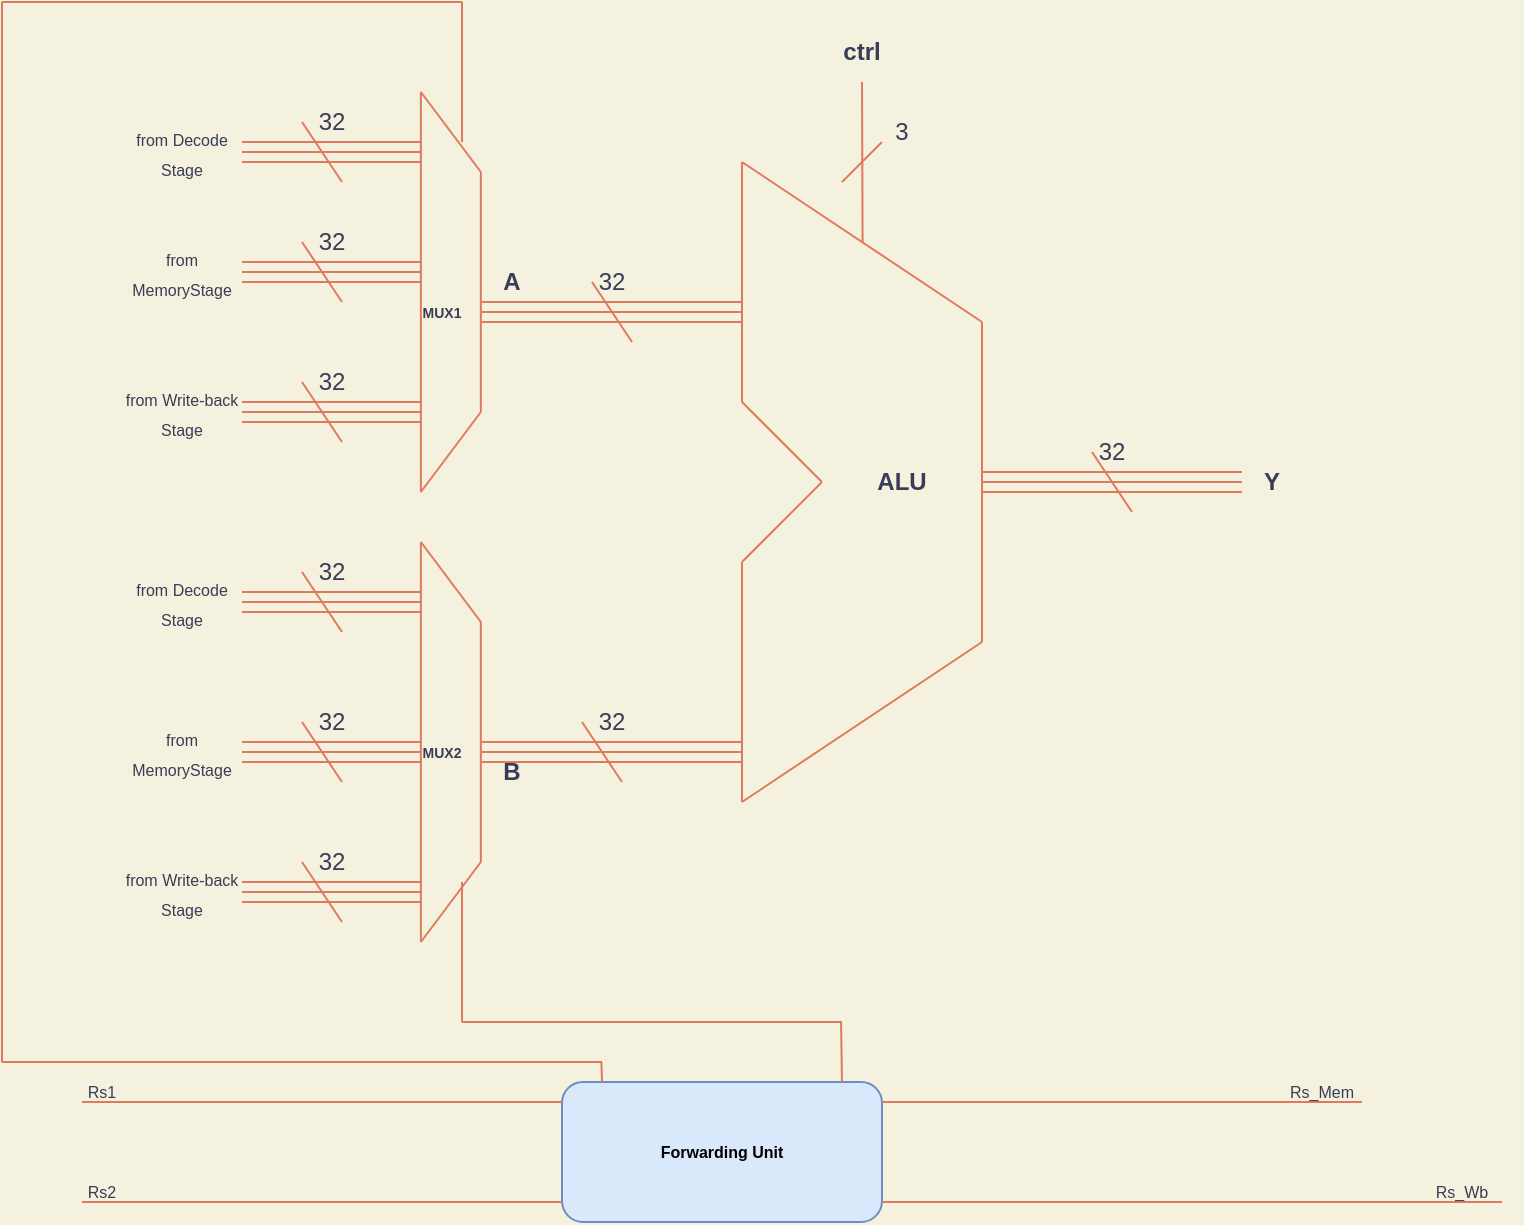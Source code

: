 <mxfile version="16.5.1" type="device"><diagram id="z3VlABJN6ZtgHI_MOQ4f" name="Pagina-1"><mxGraphModel dx="1102" dy="865" grid="1" gridSize="10" guides="1" tooltips="1" connect="1" arrows="1" fold="1" page="1" pageScale="1" pageWidth="827" pageHeight="1169" background="#F4F1DE" math="0" shadow="0"><root><mxCell id="0"/><mxCell id="1" parent="0"/><mxCell id="hh1Qy0hsFW2lvtmtNQhS-1" value="" style="endArrow=none;html=1;rounded=0;strokeColor=#E07A5F;fontColor=#393C56;labelBackgroundColor=#F4F1DE;" edge="1" parent="1"><mxGeometry width="50" height="50" relative="1" as="geometry"><mxPoint x="410" y="270" as="sourcePoint"/><mxPoint x="410" y="390" as="targetPoint"/></mxGeometry></mxCell><mxCell id="hh1Qy0hsFW2lvtmtNQhS-2" value="" style="endArrow=none;html=1;rounded=0;strokeColor=#E07A5F;fontColor=#393C56;labelBackgroundColor=#F4F1DE;" edge="1" parent="1"><mxGeometry width="50" height="50" relative="1" as="geometry"><mxPoint x="410" y="390" as="sourcePoint"/><mxPoint x="450" y="430" as="targetPoint"/></mxGeometry></mxCell><mxCell id="hh1Qy0hsFW2lvtmtNQhS-3" value="" style="endArrow=none;html=1;rounded=0;strokeColor=#E07A5F;fontColor=#393C56;labelBackgroundColor=#F4F1DE;" edge="1" parent="1"><mxGeometry width="50" height="50" relative="1" as="geometry"><mxPoint x="450" y="430" as="sourcePoint"/><mxPoint x="410" y="470" as="targetPoint"/></mxGeometry></mxCell><mxCell id="hh1Qy0hsFW2lvtmtNQhS-4" value="" style="endArrow=none;html=1;rounded=0;strokeColor=#E07A5F;fontColor=#393C56;labelBackgroundColor=#F4F1DE;" edge="1" parent="1"><mxGeometry width="50" height="50" relative="1" as="geometry"><mxPoint x="410" y="270" as="sourcePoint"/><mxPoint x="530" y="350" as="targetPoint"/></mxGeometry></mxCell><mxCell id="hh1Qy0hsFW2lvtmtNQhS-5" value="" style="endArrow=none;html=1;rounded=0;strokeColor=#E07A5F;fontColor=#393C56;labelBackgroundColor=#F4F1DE;" edge="1" parent="1"><mxGeometry width="50" height="50" relative="1" as="geometry"><mxPoint x="410" y="470" as="sourcePoint"/><mxPoint x="410" y="590" as="targetPoint"/></mxGeometry></mxCell><mxCell id="hh1Qy0hsFW2lvtmtNQhS-6" value="" style="endArrow=none;html=1;rounded=0;strokeColor=#E07A5F;fontColor=#393C56;labelBackgroundColor=#F4F1DE;" edge="1" parent="1"><mxGeometry width="50" height="50" relative="1" as="geometry"><mxPoint x="530" y="350" as="sourcePoint"/><mxPoint x="530" y="510" as="targetPoint"/></mxGeometry></mxCell><mxCell id="hh1Qy0hsFW2lvtmtNQhS-7" value="" style="endArrow=none;html=1;rounded=0;strokeColor=#E07A5F;fontColor=#393C56;labelBackgroundColor=#F4F1DE;" edge="1" parent="1"><mxGeometry width="50" height="50" relative="1" as="geometry"><mxPoint x="410" y="590" as="sourcePoint"/><mxPoint x="530" y="510" as="targetPoint"/></mxGeometry></mxCell><mxCell id="hh1Qy0hsFW2lvtmtNQhS-8" value="&lt;b&gt;ALU&lt;/b&gt;" style="text;html=1;strokeColor=none;fillColor=none;align=center;verticalAlign=middle;whiteSpace=wrap;rounded=0;fontColor=#393C56;direction=east;" vertex="1" parent="1"><mxGeometry x="460" y="415" width="60" height="30" as="geometry"/></mxCell><mxCell id="hh1Qy0hsFW2lvtmtNQhS-9" value="" style="verticalLabelPosition=bottom;shadow=0;dashed=0;align=center;html=1;verticalAlign=top;shape=mxgraph.electrical.transmission.3_line_bus;direction=west;fillColor=#F2CC8F;strokeColor=#E07A5F;fontColor=#393C56;" vertex="1" parent="1"><mxGeometry x="280" y="340" width="130" height="10" as="geometry"/></mxCell><mxCell id="hh1Qy0hsFW2lvtmtNQhS-10" value="" style="verticalLabelPosition=bottom;shadow=0;dashed=0;align=center;html=1;verticalAlign=top;shape=mxgraph.electrical.transmission.bus_width;pointerEvents=1;fillColor=#F2CC8F;strokeColor=#E07A5F;fontColor=#393C56;direction=south;" vertex="1" parent="1"><mxGeometry x="335" y="330" width="20" height="30" as="geometry"/></mxCell><mxCell id="hh1Qy0hsFW2lvtmtNQhS-17" value="32" style="text;html=1;strokeColor=none;fillColor=none;align=center;verticalAlign=middle;whiteSpace=wrap;rounded=0;fontColor=#393C56;direction=south;" vertex="1" parent="1"><mxGeometry x="330" y="300" width="30" height="60" as="geometry"/></mxCell><mxCell id="hh1Qy0hsFW2lvtmtNQhS-25" value="" style="endArrow=none;html=1;rounded=0;strokeColor=#E07A5F;fontColor=#393C56;labelBackgroundColor=#F4F1DE;" edge="1" parent="1"><mxGeometry width="50" height="50" relative="1" as="geometry"><mxPoint x="470.29" y="310" as="sourcePoint"/><mxPoint x="470" y="230" as="targetPoint"/><Array as="points"/></mxGeometry></mxCell><mxCell id="hh1Qy0hsFW2lvtmtNQhS-26" value="3" style="text;html=1;strokeColor=none;fillColor=none;align=center;verticalAlign=middle;whiteSpace=wrap;rounded=0;fontColor=#393C56;direction=east;" vertex="1" parent="1"><mxGeometry x="460" y="240" width="60" height="30" as="geometry"/></mxCell><mxCell id="hh1Qy0hsFW2lvtmtNQhS-28" value="" style="endArrow=none;html=1;rounded=0;strokeColor=#E07A5F;fontColor=#393C56;labelBackgroundColor=#F4F1DE;" edge="1" parent="1"><mxGeometry width="50" height="50" relative="1" as="geometry"><mxPoint x="460" y="280" as="sourcePoint"/><mxPoint x="480" y="260" as="targetPoint"/></mxGeometry></mxCell><mxCell id="hh1Qy0hsFW2lvtmtNQhS-29" value="&lt;b&gt;A&lt;/b&gt;" style="text;html=1;strokeColor=none;fillColor=none;align=center;verticalAlign=middle;whiteSpace=wrap;rounded=0;fontColor=#393C56;direction=south;" vertex="1" parent="1"><mxGeometry x="280" y="300" width="30" height="60" as="geometry"/></mxCell><mxCell id="hh1Qy0hsFW2lvtmtNQhS-32" value="&lt;b&gt;ctrl&lt;/b&gt;" style="text;html=1;strokeColor=none;fillColor=none;align=center;verticalAlign=middle;whiteSpace=wrap;rounded=0;fontColor=#393C56;direction=east;" vertex="1" parent="1"><mxGeometry x="440" y="200" width="60" height="30" as="geometry"/></mxCell><mxCell id="hh1Qy0hsFW2lvtmtNQhS-36" value="" style="verticalLabelPosition=bottom;shadow=0;dashed=0;align=center;html=1;verticalAlign=top;shape=mxgraph.electrical.transmission.3_line_bus;direction=west;fillColor=#F2CC8F;strokeColor=#E07A5F;fontColor=#393C56;" vertex="1" parent="1"><mxGeometry x="280" y="560" width="130" height="10" as="geometry"/></mxCell><mxCell id="hh1Qy0hsFW2lvtmtNQhS-37" value="" style="verticalLabelPosition=bottom;shadow=0;dashed=0;align=center;html=1;verticalAlign=top;shape=mxgraph.electrical.transmission.bus_width;pointerEvents=1;fillColor=#F2CC8F;strokeColor=#E07A5F;fontColor=#393C56;direction=south;" vertex="1" parent="1"><mxGeometry x="330" y="550" width="20" height="30" as="geometry"/></mxCell><mxCell id="hh1Qy0hsFW2lvtmtNQhS-38" value="32" style="text;html=1;strokeColor=none;fillColor=none;align=center;verticalAlign=middle;whiteSpace=wrap;rounded=0;fontColor=#393C56;direction=south;" vertex="1" parent="1"><mxGeometry x="330" y="520" width="30" height="60" as="geometry"/></mxCell><mxCell id="hh1Qy0hsFW2lvtmtNQhS-39" value="&lt;b&gt;B&lt;/b&gt;" style="text;html=1;strokeColor=none;fillColor=none;align=center;verticalAlign=middle;whiteSpace=wrap;rounded=0;fontColor=#393C56;direction=south;" vertex="1" parent="1"><mxGeometry x="280" y="545" width="30" height="60" as="geometry"/></mxCell><mxCell id="hh1Qy0hsFW2lvtmtNQhS-40" value="" style="verticalLabelPosition=bottom;shadow=0;dashed=0;align=center;html=1;verticalAlign=top;shape=mxgraph.electrical.transmission.3_line_bus;direction=west;fillColor=#F2CC8F;strokeColor=#E07A5F;fontColor=#393C56;" vertex="1" parent="1"><mxGeometry x="530" y="425" width="130" height="10" as="geometry"/></mxCell><mxCell id="hh1Qy0hsFW2lvtmtNQhS-41" value="" style="verticalLabelPosition=bottom;shadow=0;dashed=0;align=center;html=1;verticalAlign=top;shape=mxgraph.electrical.transmission.bus_width;pointerEvents=1;fillColor=#F2CC8F;strokeColor=#E07A5F;fontColor=#393C56;direction=south;" vertex="1" parent="1"><mxGeometry x="585" y="415" width="20" height="30" as="geometry"/></mxCell><mxCell id="hh1Qy0hsFW2lvtmtNQhS-42" value="32" style="text;html=1;strokeColor=none;fillColor=none;align=center;verticalAlign=middle;whiteSpace=wrap;rounded=0;fontColor=#393C56;direction=south;" vertex="1" parent="1"><mxGeometry x="580" y="385" width="30" height="60" as="geometry"/></mxCell><mxCell id="hh1Qy0hsFW2lvtmtNQhS-43" value="&lt;b&gt;Y&lt;/b&gt;" style="text;html=1;strokeColor=none;fillColor=none;align=center;verticalAlign=middle;whiteSpace=wrap;rounded=0;fontColor=#393C56;direction=south;" vertex="1" parent="1"><mxGeometry x="660" y="400" width="30" height="60" as="geometry"/></mxCell><mxCell id="hh1Qy0hsFW2lvtmtNQhS-46" value="" style="endArrow=none;html=1;rounded=0;strokeColor=#E07A5F;fontColor=#393C56;labelBackgroundColor=#F4F1DE;" edge="1" parent="1"><mxGeometry width="50" height="50" relative="1" as="geometry"><mxPoint x="279.43" y="275" as="sourcePoint"/><mxPoint x="279.43" y="395" as="targetPoint"/></mxGeometry></mxCell><mxCell id="hh1Qy0hsFW2lvtmtNQhS-47" value="" style="endArrow=none;html=1;rounded=0;strokeColor=#E07A5F;fontColor=#393C56;labelBackgroundColor=#F4F1DE;" edge="1" parent="1"><mxGeometry width="50" height="50" relative="1" as="geometry"><mxPoint x="249.43" y="435" as="sourcePoint"/><mxPoint x="279.43" y="395" as="targetPoint"/></mxGeometry></mxCell><mxCell id="hh1Qy0hsFW2lvtmtNQhS-48" value="" style="endArrow=none;html=1;rounded=0;strokeColor=#E07A5F;fontColor=#393C56;labelBackgroundColor=#F4F1DE;" edge="1" parent="1"><mxGeometry width="50" height="50" relative="1" as="geometry"><mxPoint x="249.43" y="235" as="sourcePoint"/><mxPoint x="279.43" y="275" as="targetPoint"/></mxGeometry></mxCell><mxCell id="hh1Qy0hsFW2lvtmtNQhS-49" value="" style="endArrow=none;html=1;rounded=0;strokeColor=#E07A5F;fontColor=#393C56;labelBackgroundColor=#F4F1DE;" edge="1" parent="1"><mxGeometry width="50" height="50" relative="1" as="geometry"><mxPoint x="249.43" y="435" as="sourcePoint"/><mxPoint x="249.43" y="235" as="targetPoint"/></mxGeometry></mxCell><mxCell id="hh1Qy0hsFW2lvtmtNQhS-50" value="" style="endArrow=none;html=1;rounded=0;strokeColor=#E07A5F;fontColor=#393C56;labelBackgroundColor=#F4F1DE;" edge="1" parent="1"><mxGeometry width="50" height="50" relative="1" as="geometry"><mxPoint x="279.43" y="500" as="sourcePoint"/><mxPoint x="279.43" y="620" as="targetPoint"/></mxGeometry></mxCell><mxCell id="hh1Qy0hsFW2lvtmtNQhS-51" value="" style="endArrow=none;html=1;rounded=0;strokeColor=#E07A5F;fontColor=#393C56;labelBackgroundColor=#F4F1DE;" edge="1" parent="1"><mxGeometry width="50" height="50" relative="1" as="geometry"><mxPoint x="249.43" y="660" as="sourcePoint"/><mxPoint x="279.43" y="620" as="targetPoint"/></mxGeometry></mxCell><mxCell id="hh1Qy0hsFW2lvtmtNQhS-52" value="" style="endArrow=none;html=1;rounded=0;strokeColor=#E07A5F;fontColor=#393C56;labelBackgroundColor=#F4F1DE;" edge="1" parent="1"><mxGeometry width="50" height="50" relative="1" as="geometry"><mxPoint x="249.43" y="460" as="sourcePoint"/><mxPoint x="279.43" y="500" as="targetPoint"/></mxGeometry></mxCell><mxCell id="hh1Qy0hsFW2lvtmtNQhS-53" value="" style="endArrow=none;html=1;rounded=0;strokeColor=#E07A5F;fontColor=#393C56;labelBackgroundColor=#F4F1DE;" edge="1" parent="1"><mxGeometry width="50" height="50" relative="1" as="geometry"><mxPoint x="249.43" y="660" as="sourcePoint"/><mxPoint x="249.43" y="460" as="targetPoint"/></mxGeometry></mxCell><mxCell id="hh1Qy0hsFW2lvtmtNQhS-69" value="" style="verticalLabelPosition=bottom;shadow=0;dashed=0;align=center;html=1;verticalAlign=top;shape=mxgraph.electrical.transmission.bus_width;pointerEvents=1;fillColor=#F2CC8F;strokeColor=#E07A5F;fontColor=#393C56;direction=south;" vertex="1" parent="1"><mxGeometry x="190" y="620" width="20" height="30" as="geometry"/></mxCell><mxCell id="hh1Qy0hsFW2lvtmtNQhS-70" value="32" style="text;html=1;strokeColor=none;fillColor=none;align=center;verticalAlign=middle;whiteSpace=wrap;rounded=0;fontColor=#393C56;direction=south;" vertex="1" parent="1"><mxGeometry x="190" y="590" width="30" height="60" as="geometry"/></mxCell><mxCell id="hh1Qy0hsFW2lvtmtNQhS-71" value="" style="verticalLabelPosition=bottom;shadow=0;dashed=0;align=center;html=1;verticalAlign=top;shape=mxgraph.electrical.transmission.3_line_bus;direction=west;fillColor=#F2CC8F;strokeColor=#E07A5F;fontColor=#393C56;" vertex="1" parent="1"><mxGeometry x="160" y="630" width="90" height="10" as="geometry"/></mxCell><mxCell id="hh1Qy0hsFW2lvtmtNQhS-72" value="" style="verticalLabelPosition=bottom;shadow=0;dashed=0;align=center;html=1;verticalAlign=top;shape=mxgraph.electrical.transmission.bus_width;pointerEvents=1;fillColor=#F2CC8F;strokeColor=#E07A5F;fontColor=#393C56;direction=south;" vertex="1" parent="1"><mxGeometry x="190" y="550" width="20" height="30" as="geometry"/></mxCell><mxCell id="hh1Qy0hsFW2lvtmtNQhS-73" value="32" style="text;html=1;strokeColor=none;fillColor=none;align=center;verticalAlign=middle;whiteSpace=wrap;rounded=0;fontColor=#393C56;direction=south;" vertex="1" parent="1"><mxGeometry x="190" y="520" width="30" height="60" as="geometry"/></mxCell><mxCell id="hh1Qy0hsFW2lvtmtNQhS-74" value="" style="verticalLabelPosition=bottom;shadow=0;dashed=0;align=center;html=1;verticalAlign=top;shape=mxgraph.electrical.transmission.3_line_bus;direction=west;fillColor=#F2CC8F;strokeColor=#E07A5F;fontColor=#393C56;" vertex="1" parent="1"><mxGeometry x="160" y="560" width="90" height="10" as="geometry"/></mxCell><mxCell id="hh1Qy0hsFW2lvtmtNQhS-75" value="" style="verticalLabelPosition=bottom;shadow=0;dashed=0;align=center;html=1;verticalAlign=top;shape=mxgraph.electrical.transmission.bus_width;pointerEvents=1;fillColor=#F2CC8F;strokeColor=#E07A5F;fontColor=#393C56;direction=south;" vertex="1" parent="1"><mxGeometry x="190" y="475" width="20" height="30" as="geometry"/></mxCell><mxCell id="hh1Qy0hsFW2lvtmtNQhS-76" value="32" style="text;html=1;strokeColor=none;fillColor=none;align=center;verticalAlign=middle;whiteSpace=wrap;rounded=0;fontColor=#393C56;direction=south;" vertex="1" parent="1"><mxGeometry x="190" y="445" width="30" height="60" as="geometry"/></mxCell><mxCell id="hh1Qy0hsFW2lvtmtNQhS-77" value="" style="verticalLabelPosition=bottom;shadow=0;dashed=0;align=center;html=1;verticalAlign=top;shape=mxgraph.electrical.transmission.3_line_bus;direction=west;fillColor=#F2CC8F;strokeColor=#E07A5F;fontColor=#393C56;" vertex="1" parent="1"><mxGeometry x="160" y="485" width="90" height="10" as="geometry"/></mxCell><mxCell id="hh1Qy0hsFW2lvtmtNQhS-78" value="" style="verticalLabelPosition=bottom;shadow=0;dashed=0;align=center;html=1;verticalAlign=top;shape=mxgraph.electrical.transmission.bus_width;pointerEvents=1;fillColor=#F2CC8F;strokeColor=#E07A5F;fontColor=#393C56;direction=south;" vertex="1" parent="1"><mxGeometry x="190" y="380" width="20" height="30" as="geometry"/></mxCell><mxCell id="hh1Qy0hsFW2lvtmtNQhS-79" value="32" style="text;html=1;strokeColor=none;fillColor=none;align=center;verticalAlign=middle;whiteSpace=wrap;rounded=0;fontColor=#393C56;direction=south;" vertex="1" parent="1"><mxGeometry x="190" y="350" width="30" height="60" as="geometry"/></mxCell><mxCell id="hh1Qy0hsFW2lvtmtNQhS-80" value="" style="verticalLabelPosition=bottom;shadow=0;dashed=0;align=center;html=1;verticalAlign=top;shape=mxgraph.electrical.transmission.3_line_bus;direction=west;fillColor=#F2CC8F;strokeColor=#E07A5F;fontColor=#393C56;" vertex="1" parent="1"><mxGeometry x="160" y="390" width="90" height="10" as="geometry"/></mxCell><mxCell id="hh1Qy0hsFW2lvtmtNQhS-81" value="" style="verticalLabelPosition=bottom;shadow=0;dashed=0;align=center;html=1;verticalAlign=top;shape=mxgraph.electrical.transmission.bus_width;pointerEvents=1;fillColor=#F2CC8F;strokeColor=#E07A5F;fontColor=#393C56;direction=south;" vertex="1" parent="1"><mxGeometry x="190" y="310" width="20" height="30" as="geometry"/></mxCell><mxCell id="hh1Qy0hsFW2lvtmtNQhS-82" value="32" style="text;html=1;strokeColor=none;fillColor=none;align=center;verticalAlign=middle;whiteSpace=wrap;rounded=0;fontColor=#393C56;direction=south;" vertex="1" parent="1"><mxGeometry x="190" y="280" width="30" height="60" as="geometry"/></mxCell><mxCell id="hh1Qy0hsFW2lvtmtNQhS-83" value="" style="verticalLabelPosition=bottom;shadow=0;dashed=0;align=center;html=1;verticalAlign=top;shape=mxgraph.electrical.transmission.3_line_bus;direction=west;fillColor=#F2CC8F;strokeColor=#E07A5F;fontColor=#393C56;" vertex="1" parent="1"><mxGeometry x="160" y="320" width="90" height="10" as="geometry"/></mxCell><mxCell id="hh1Qy0hsFW2lvtmtNQhS-84" value="" style="verticalLabelPosition=bottom;shadow=0;dashed=0;align=center;html=1;verticalAlign=top;shape=mxgraph.electrical.transmission.bus_width;pointerEvents=1;fillColor=#F2CC8F;strokeColor=#E07A5F;fontColor=#393C56;direction=south;" vertex="1" parent="1"><mxGeometry x="190" y="250" width="20" height="30" as="geometry"/></mxCell><mxCell id="hh1Qy0hsFW2lvtmtNQhS-85" value="32" style="text;html=1;strokeColor=none;fillColor=none;align=center;verticalAlign=middle;whiteSpace=wrap;rounded=0;fontColor=#393C56;direction=south;" vertex="1" parent="1"><mxGeometry x="190" y="220" width="30" height="60" as="geometry"/></mxCell><mxCell id="hh1Qy0hsFW2lvtmtNQhS-86" value="" style="verticalLabelPosition=bottom;shadow=0;dashed=0;align=center;html=1;verticalAlign=top;shape=mxgraph.electrical.transmission.3_line_bus;direction=west;fillColor=#F2CC8F;strokeColor=#E07A5F;fontColor=#393C56;" vertex="1" parent="1"><mxGeometry x="160" y="260" width="90" height="10" as="geometry"/></mxCell><mxCell id="hh1Qy0hsFW2lvtmtNQhS-87" value="&lt;font style=&quot;font-size: 8px&quot;&gt;from Decode Stage&lt;/font&gt;" style="text;html=1;strokeColor=none;fillColor=none;align=center;verticalAlign=middle;whiteSpace=wrap;rounded=0;sketch=0;fontColor=#393C56;" vertex="1" parent="1"><mxGeometry x="100" y="250" width="60" height="30" as="geometry"/></mxCell><mxCell id="hh1Qy0hsFW2lvtmtNQhS-88" value="&lt;font style=&quot;font-size: 8px&quot;&gt;from MemoryStage&lt;/font&gt;" style="text;html=1;strokeColor=none;fillColor=none;align=center;verticalAlign=middle;whiteSpace=wrap;rounded=0;sketch=0;fontColor=#393C56;" vertex="1" parent="1"><mxGeometry x="100" y="310" width="60" height="30" as="geometry"/></mxCell><mxCell id="hh1Qy0hsFW2lvtmtNQhS-89" value="&lt;font style=&quot;font-size: 8px&quot;&gt;from Write-back Stage&lt;/font&gt;" style="text;html=1;strokeColor=none;fillColor=none;align=center;verticalAlign=middle;whiteSpace=wrap;rounded=0;sketch=0;fontColor=#393C56;" vertex="1" parent="1"><mxGeometry x="100" y="380" width="60" height="30" as="geometry"/></mxCell><mxCell id="hh1Qy0hsFW2lvtmtNQhS-93" value="&lt;font style=&quot;font-size: 8px&quot;&gt;from Decode Stage&lt;/font&gt;" style="text;html=1;strokeColor=none;fillColor=none;align=center;verticalAlign=middle;whiteSpace=wrap;rounded=0;sketch=0;fontColor=#393C56;" vertex="1" parent="1"><mxGeometry x="100" y="475" width="60" height="30" as="geometry"/></mxCell><mxCell id="hh1Qy0hsFW2lvtmtNQhS-94" value="&lt;font style=&quot;font-size: 8px&quot;&gt;from MemoryStage&lt;/font&gt;" style="text;html=1;strokeColor=none;fillColor=none;align=center;verticalAlign=middle;whiteSpace=wrap;rounded=0;sketch=0;fontColor=#393C56;" vertex="1" parent="1"><mxGeometry x="100" y="550" width="60" height="30" as="geometry"/></mxCell><mxCell id="hh1Qy0hsFW2lvtmtNQhS-95" value="&lt;font style=&quot;font-size: 8px&quot;&gt;from Write-back Stage&lt;/font&gt;" style="text;html=1;strokeColor=none;fillColor=none;align=center;verticalAlign=middle;whiteSpace=wrap;rounded=0;sketch=0;fontColor=#393C56;" vertex="1" parent="1"><mxGeometry x="100" y="620" width="60" height="30" as="geometry"/></mxCell><mxCell id="hh1Qy0hsFW2lvtmtNQhS-96" value="&lt;b&gt;Forwarding Unit&lt;/b&gt;" style="rounded=1;whiteSpace=wrap;html=1;sketch=0;fontSize=8;strokeColor=#6c8ebf;fillColor=#dae8fc;" vertex="1" parent="1"><mxGeometry x="320" y="730" width="160" height="70" as="geometry"/></mxCell><mxCell id="hh1Qy0hsFW2lvtmtNQhS-97" value="" style="endArrow=none;html=1;rounded=1;sketch=0;fontSize=8;fontColor=#393C56;strokeColor=#E07A5F;fillColor=#F2CC8F;curved=0;" edge="1" parent="1"><mxGeometry width="50" height="50" relative="1" as="geometry"><mxPoint x="80" y="740" as="sourcePoint"/><mxPoint x="320" y="740" as="targetPoint"/></mxGeometry></mxCell><mxCell id="hh1Qy0hsFW2lvtmtNQhS-98" value="" style="endArrow=none;html=1;rounded=1;sketch=0;fontSize=8;fontColor=#393C56;strokeColor=#E07A5F;fillColor=#F2CC8F;curved=0;" edge="1" parent="1"><mxGeometry width="50" height="50" relative="1" as="geometry"><mxPoint x="80" y="790" as="sourcePoint"/><mxPoint x="320" y="790" as="targetPoint"/></mxGeometry></mxCell><mxCell id="hh1Qy0hsFW2lvtmtNQhS-99" value="Rs1&lt;span style=&quot;color: rgba(0 , 0 , 0 , 0) ; font-family: monospace ; font-size: 0px&quot;&gt;%3CmxGraphModel%3E%3Croot%3E%3CmxCell%20id%3D%220%22%2F%3E%3CmxCell%20id%3D%221%22%20parent%3D%220%22%2F%3E%3CmxCell%20id%3D%222%22%20value%3D%22%22%20style%3D%22endArrow%3Dnone%3Bhtml%3D1%3Brounded%3D1%3Bsketch%3D0%3BfontSize%3D8%3BfontColor%3D%23393C56%3BstrokeColor%3D%23E07A5F%3BfillColor%3D%23F2CC8F%3Bcurved%3D0%3B%22%20edge%3D%221%22%20parent%3D%221%22%3E%3CmxGeometry%20width%3D%2250%22%20height%3D%2250%22%20relative%3D%221%22%20as%3D%22geometry%22%3E%3CmxPoint%20x%3D%2280%22%20y%3D%22740%22%20as%3D%22sourcePoint%22%2F%3E%3CmxPoint%20x%3D%22320%22%20y%3D%22740%22%20as%3D%22targetPoint%22%2F%3E%3C%2FmxGeometry%3E%3C%2FmxCell%3E%3C%2Froot%3E%3C%2FmxGraphModel%3E&lt;/span&gt;&lt;span style=&quot;color: rgba(0 , 0 , 0 , 0) ; font-family: monospace ; font-size: 0px&quot;&gt;%3CmxGraphModel%3E%3Croot%3E%3CmxCell%20id%3D%220%22%2F%3E%3CmxCell%20id%3D%221%22%20parent%3D%220%22%2F%3E%3CmxCell%20id%3D%222%22%20value%3D%22%22%20style%3D%22endArrow%3Dnone%3Bhtml%3D1%3Brounded%3D1%3Bsketch%3D0%3BfontSize%3D8%3BfontColor%3D%23393C56%3BstrokeColor%3D%23E07A5F%3BfillColor%3D%23F2CC8F%3Bcurved%3D0%3B%22%20edge%3D%221%22%20parent%3D%221%22%3E%3CmxGeometry%20width%3D%2250%22%20height%3D%2250%22%20relative%3D%221%22%20as%3D%22geometry%22%3E%3CmxPoint%20x%3D%2280%22%20y%3D%22740%22%20as%3D%22sourcePoint%22%2F%3E%3CmxPoint%20x%3D%22320%22%20y%3D%22740%22%20as%3D%22targetPoint%22%2F%3E%3C%2FmxGeometry%3E%3C%2FmxCell%3E%3C%2Froot%3E%3C%2FmxGraphModel%3E&lt;/span&gt;&lt;span style=&quot;color: rgba(0 , 0 , 0 , 0) ; font-family: monospace ; font-size: 0px&quot;&gt;%3CmxGraphModel%3E%3Croot%3E%3CmxCell%20id%3D%220%22%2F%3E%3CmxCell%20id%3D%221%22%20parent%3D%220%22%2F%3E%3CmxCell%20id%3D%222%22%20value%3D%22%22%20style%3D%22endArrow%3Dnone%3Bhtml%3D1%3Brounded%3D1%3Bsketch%3D0%3BfontSize%3D8%3BfontColor%3D%23393C56%3BstrokeColor%3D%23E07A5F%3BfillColor%3D%23F2CC8F%3Bcurved%3D0%3B%22%20edge%3D%221%22%20parent%3D%221%22%3E%3CmxGeometry%20width%3D%2250%22%20height%3D%2250%22%20relative%3D%221%22%20as%3D%22geometry%22%3E%3CmxPoint%20x%3D%2280%22%20y%3D%22740%22%20as%3D%22sourcePoint%22%2F%3E%3CmxPoint%20x%3D%22320%22%20y%3D%22740%22%20as%3D%22targetPoint%22%2F%3E%3C%2FmxGeometry%3E%3C%2FmxCell%3E%3C%2Froot%3E%3C%2FmxGraphModel%3E&lt;/span&gt;" style="text;html=1;strokeColor=none;fillColor=none;align=center;verticalAlign=middle;whiteSpace=wrap;rounded=0;sketch=0;fontSize=8;fontColor=#393C56;" vertex="1" parent="1"><mxGeometry x="60" y="720" width="60" height="30" as="geometry"/></mxCell><mxCell id="hh1Qy0hsFW2lvtmtNQhS-100" value="Rs2&lt;span style=&quot;color: rgba(0 , 0 , 0 , 0) ; font-family: monospace ; font-size: 0px&quot;&gt;%3CmxGraphModel%3E%3Croot%3E%3CmxCell%20id%3D%220%22%2F%3E%3CmxCell%20id%3D%221%22%20parent%3D%220%22%2F%3E%3CmxCell%20id%3D%222%22%20value%3D%22%22%20style%3D%22endArrow%3Dnone%3Bhtml%3D1%3Brounded%3D1%3Bsketch%3D0%3BfontSize%3D8%3BfontColor%3D%23393C56%3BstrokeColor%3D%23E07A5F%3BfillColor%3D%23F2CC8F%3Bcurved%3D0%3B%22%20edge%3D%221%22%20parent%3D%221%22%3E%3CmxGeometry%20width%3D%2250%22%20height%3D%2250%22%20relative%3D%221%22%20as%3D%22geometry%22%3E%3CmxPoint%20x%3D%2280%22%20y%3D%22740%22%20as%3D%22sourcePoint%22%2F%3E%3CmxPoint%20x%3D%22320%22%20y%3D%22740%22%20as%3D%22targetPoint%22%2F%3E%3C%2FmxGeometry%3E%3C%2FmxCell%3E%3C%2Froot%3E%3C%2FmxGraphModel%3E&lt;/span&gt;&lt;span style=&quot;color: rgba(0 , 0 , 0 , 0) ; font-family: monospace ; font-size: 0px&quot;&gt;%3CmxGraphModel%3E%3Croot%3E%3CmxCell%20id%3D%220%22%2F%3E%3CmxCell%20id%3D%221%22%20parent%3D%220%22%2F%3E%3CmxCell%20id%3D%222%22%20value%3D%22%22%20style%3D%22endArrow%3Dnone%3Bhtml%3D1%3Brounded%3D1%3Bsketch%3D0%3BfontSize%3D8%3BfontColor%3D%23393C56%3BstrokeColor%3D%23E07A5F%3BfillColor%3D%23F2CC8F%3Bcurved%3D0%3B%22%20edge%3D%221%22%20parent%3D%221%22%3E%3CmxGeometry%20width%3D%2250%22%20height%3D%2250%22%20relative%3D%221%22%20as%3D%22geometry%22%3E%3CmxPoint%20x%3D%2280%22%20y%3D%22740%22%20as%3D%22sourcePoint%22%2F%3E%3CmxPoint%20x%3D%22320%22%20y%3D%22740%22%20as%3D%22targetPoint%22%2F%3E%3C%2FmxGeometry%3E%3C%2FmxCell%3E%3C%2Froot%3E%3C%2FmxGraphModel%3E&lt;/span&gt;&lt;span style=&quot;color: rgba(0 , 0 , 0 , 0) ; font-family: monospace ; font-size: 0px&quot;&gt;%3CmxGraphModel%3E%3Croot%3E%3CmxCell%20id%3D%220%22%2F%3E%3CmxCell%20id%3D%221%22%20parent%3D%220%22%2F%3E%3CmxCell%20id%3D%222%22%20value%3D%22%22%20style%3D%22endArrow%3Dnone%3Bhtml%3D1%3Brounded%3D1%3Bsketch%3D0%3BfontSize%3D8%3BfontColor%3D%23393C56%3BstrokeColor%3D%23E07A5F%3BfillColor%3D%23F2CC8F%3Bcurved%3D0%3B%22%20edge%3D%221%22%20parent%3D%221%22%3E%3CmxGeometry%20width%3D%2250%22%20height%3D%2250%22%20relative%3D%221%22%20as%3D%22geometry%22%3E%3CmxPoint%20x%3D%2280%22%20y%3D%22740%22%20as%3D%22sourcePoint%22%2F%3E%3CmxPoint%20x%3D%22320%22%20y%3D%22740%22%20as%3D%22targetPoint%22%2F%3E%3C%2FmxGeometry%3E%3C%2FmxCell%3E%3C%2Froot%3E%3C%2FmxGraphModel%3&lt;/span&gt;" style="text;html=1;strokeColor=none;fillColor=none;align=center;verticalAlign=middle;whiteSpace=wrap;rounded=0;sketch=0;fontSize=8;fontColor=#393C56;" vertex="1" parent="1"><mxGeometry x="60" y="770" width="60" height="30" as="geometry"/></mxCell><mxCell id="hh1Qy0hsFW2lvtmtNQhS-101" value="" style="endArrow=none;html=1;rounded=1;sketch=0;fontSize=8;fontColor=#393C56;strokeColor=#E07A5F;fillColor=#F2CC8F;curved=0;" edge="1" parent="1"><mxGeometry width="50" height="50" relative="1" as="geometry"><mxPoint x="480" y="740" as="sourcePoint"/><mxPoint x="720" y="740" as="targetPoint"/></mxGeometry></mxCell><mxCell id="hh1Qy0hsFW2lvtmtNQhS-102" value="" style="endArrow=none;html=1;rounded=1;sketch=0;fontSize=8;fontColor=#393C56;strokeColor=#E07A5F;fillColor=#F2CC8F;curved=0;" edge="1" parent="1"><mxGeometry width="50" height="50" relative="1" as="geometry"><mxPoint x="480" y="790" as="sourcePoint"/><mxPoint x="790" y="790" as="targetPoint"/></mxGeometry></mxCell><mxCell id="hh1Qy0hsFW2lvtmtNQhS-103" value="Rs_Mem" style="text;html=1;strokeColor=none;fillColor=none;align=center;verticalAlign=middle;whiteSpace=wrap;rounded=0;sketch=0;fontSize=8;fontColor=#393C56;" vertex="1" parent="1"><mxGeometry x="670" y="720" width="60" height="30" as="geometry"/></mxCell><mxCell id="hh1Qy0hsFW2lvtmtNQhS-104" value="Rs_Wb&lt;br&gt;" style="text;html=1;strokeColor=none;fillColor=none;align=center;verticalAlign=middle;whiteSpace=wrap;rounded=0;sketch=0;fontSize=8;fontColor=#393C56;" vertex="1" parent="1"><mxGeometry x="740" y="770" width="60" height="30" as="geometry"/></mxCell><mxCell id="hh1Qy0hsFW2lvtmtNQhS-108" value="" style="endArrow=none;html=1;rounded=1;sketch=0;fontSize=8;fontColor=#393C56;strokeColor=#E07A5F;fillColor=#F2CC8F;curved=0;" edge="1" parent="1"><mxGeometry width="50" height="50" relative="1" as="geometry"><mxPoint x="270" y="700" as="sourcePoint"/><mxPoint x="270" y="630" as="targetPoint"/></mxGeometry></mxCell><mxCell id="hh1Qy0hsFW2lvtmtNQhS-109" value="" style="endArrow=none;html=1;rounded=1;sketch=0;fontSize=8;fontColor=#393C56;strokeColor=#E07A5F;fillColor=#F2CC8F;curved=0;" edge="1" parent="1"><mxGeometry width="50" height="50" relative="1" as="geometry"><mxPoint x="270" y="700" as="sourcePoint"/><mxPoint x="460" y="700" as="targetPoint"/></mxGeometry></mxCell><mxCell id="hh1Qy0hsFW2lvtmtNQhS-111" value="" style="endArrow=none;html=1;rounded=1;sketch=0;fontSize=8;fontColor=#393C56;strokeColor=#E07A5F;fillColor=#F2CC8F;curved=0;" edge="1" parent="1"><mxGeometry width="50" height="50" relative="1" as="geometry"><mxPoint x="270" y="260" as="sourcePoint"/><mxPoint x="270" y="190" as="targetPoint"/></mxGeometry></mxCell><mxCell id="hh1Qy0hsFW2lvtmtNQhS-112" value="" style="endArrow=none;html=1;rounded=1;sketch=0;fontSize=8;fontColor=#393C56;strokeColor=#E07A5F;fillColor=#F2CC8F;curved=0;" edge="1" parent="1"><mxGeometry width="50" height="50" relative="1" as="geometry"><mxPoint x="40" y="190" as="sourcePoint"/><mxPoint x="270" y="190" as="targetPoint"/></mxGeometry></mxCell><mxCell id="hh1Qy0hsFW2lvtmtNQhS-113" value="" style="endArrow=none;html=1;rounded=1;sketch=0;fontSize=8;fontColor=#393C56;strokeColor=#E07A5F;fillColor=#F2CC8F;curved=0;" edge="1" parent="1"><mxGeometry width="50" height="50" relative="1" as="geometry"><mxPoint x="40" y="190" as="sourcePoint"/><mxPoint x="40" y="720" as="targetPoint"/></mxGeometry></mxCell><mxCell id="hh1Qy0hsFW2lvtmtNQhS-114" value="" style="endArrow=none;html=1;rounded=1;sketch=0;fontSize=8;fontColor=#393C56;strokeColor=#E07A5F;fillColor=#F2CC8F;curved=0;" edge="1" parent="1"><mxGeometry width="50" height="50" relative="1" as="geometry"><mxPoint x="460" y="730" as="sourcePoint"/><mxPoint x="459.52" y="700" as="targetPoint"/></mxGeometry></mxCell><mxCell id="hh1Qy0hsFW2lvtmtNQhS-115" value="" style="endArrow=none;html=1;rounded=1;sketch=0;fontSize=8;fontColor=#393C56;strokeColor=#E07A5F;fillColor=#F2CC8F;curved=0;" edge="1" parent="1"><mxGeometry width="50" height="50" relative="1" as="geometry"><mxPoint x="40" y="720.0" as="sourcePoint"/><mxPoint x="340" y="720" as="targetPoint"/></mxGeometry></mxCell><mxCell id="hh1Qy0hsFW2lvtmtNQhS-116" value="" style="endArrow=none;html=1;rounded=1;sketch=0;fontSize=8;fontColor=#393C56;strokeColor=#E07A5F;fillColor=#F2CC8F;curved=0;" edge="1" parent="1"><mxGeometry width="50" height="50" relative="1" as="geometry"><mxPoint x="340" y="730" as="sourcePoint"/><mxPoint x="339.71" y="720" as="targetPoint"/></mxGeometry></mxCell><mxCell id="hh1Qy0hsFW2lvtmtNQhS-117" value="&lt;font style=&quot;font-size: 7px&quot;&gt;&lt;b&gt;MUX1&lt;/b&gt;&lt;/font&gt;" style="text;html=1;strokeColor=none;fillColor=none;align=center;verticalAlign=middle;whiteSpace=wrap;rounded=0;sketch=0;fontSize=8;fontColor=#393C56;direction=west;" vertex="1" parent="1"><mxGeometry x="230" y="330" width="60" height="30" as="geometry"/></mxCell><mxCell id="hh1Qy0hsFW2lvtmtNQhS-119" value="&lt;font style=&quot;font-size: 7px&quot;&gt;&lt;b&gt;MUX2&lt;/b&gt;&lt;/font&gt;" style="text;html=1;strokeColor=none;fillColor=none;align=center;verticalAlign=middle;whiteSpace=wrap;rounded=0;sketch=0;fontSize=8;fontColor=#393C56;direction=west;" vertex="1" parent="1"><mxGeometry x="230" y="550" width="60" height="30" as="geometry"/></mxCell></root></mxGraphModel></diagram></mxfile>